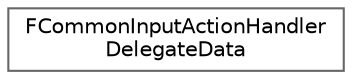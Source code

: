 digraph "Graphical Class Hierarchy"
{
 // INTERACTIVE_SVG=YES
 // LATEX_PDF_SIZE
  bgcolor="transparent";
  edge [fontname=Helvetica,fontsize=10,labelfontname=Helvetica,labelfontsize=10];
  node [fontname=Helvetica,fontsize=10,shape=box,height=0.2,width=0.4];
  rankdir="LR";
  Node0 [id="Node000000",label="FCommonInputActionHandler\lDelegateData",height=0.2,width=0.4,color="grey40", fillcolor="white", style="filled",URL="$d2/d5d/structFCommonInputActionHandlerDelegateData.html",tooltip="Action Handle Data used to trigger any callbacks by an object implementing the ICommonActionHandlerIn..."];
}
